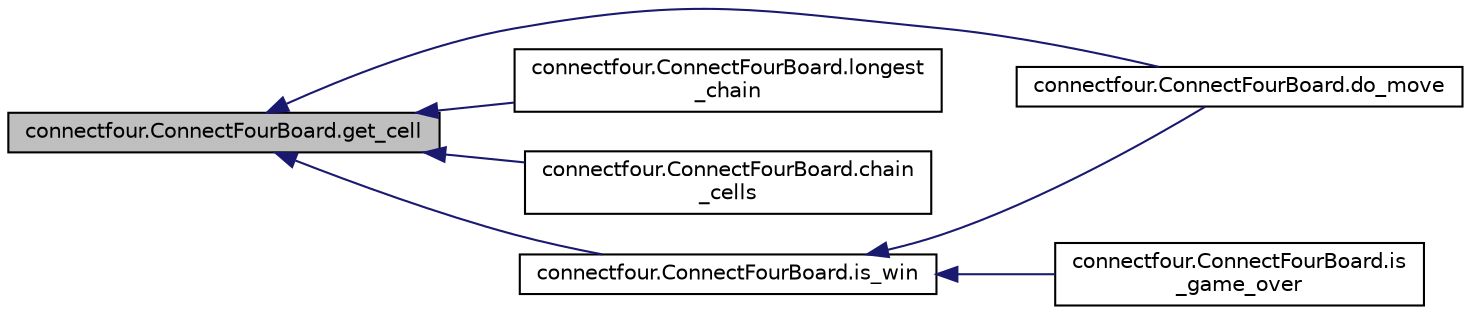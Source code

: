 digraph "connectfour.ConnectFourBoard.get_cell"
{
  edge [fontname="Helvetica",fontsize="10",labelfontname="Helvetica",labelfontsize="10"];
  node [fontname="Helvetica",fontsize="10",shape=record];
  rankdir="LR";
  Node1 [label="connectfour.ConnectFourBoard.get_cell",height=0.2,width=0.4,color="black", fillcolor="grey75", style="filled", fontcolor="black"];
  Node1 -> Node2 [dir="back",color="midnightblue",fontsize="10",style="solid",fontname="Helvetica"];
  Node2 [label="connectfour.ConnectFourBoard.do_move",height=0.2,width=0.4,color="black", fillcolor="white", style="filled",URL="$classconnectfour_1_1_connect_four_board.html#af8352dbf6f205a0ddfb6c642a166b43e"];
  Node1 -> Node3 [dir="back",color="midnightblue",fontsize="10",style="solid",fontname="Helvetica"];
  Node3 [label="connectfour.ConnectFourBoard.longest\l_chain",height=0.2,width=0.4,color="black", fillcolor="white", style="filled",URL="$classconnectfour_1_1_connect_four_board.html#aae7f90bbc3ec64b4f8b6edb60584eaf9"];
  Node1 -> Node4 [dir="back",color="midnightblue",fontsize="10",style="solid",fontname="Helvetica"];
  Node4 [label="connectfour.ConnectFourBoard.chain\l_cells",height=0.2,width=0.4,color="black", fillcolor="white", style="filled",URL="$classconnectfour_1_1_connect_four_board.html#a7a56b29249ef3d6270da98bf0676e046"];
  Node1 -> Node5 [dir="back",color="midnightblue",fontsize="10",style="solid",fontname="Helvetica"];
  Node5 [label="connectfour.ConnectFourBoard.is_win",height=0.2,width=0.4,color="black", fillcolor="white", style="filled",URL="$classconnectfour_1_1_connect_four_board.html#a69769c7825f546e9e9fe5af60ef6ebac"];
  Node5 -> Node2 [dir="back",color="midnightblue",fontsize="10",style="solid",fontname="Helvetica"];
  Node5 -> Node6 [dir="back",color="midnightblue",fontsize="10",style="solid",fontname="Helvetica"];
  Node6 [label="connectfour.ConnectFourBoard.is\l_game_over",height=0.2,width=0.4,color="black", fillcolor="white", style="filled",URL="$classconnectfour_1_1_connect_four_board.html#a3dccbfa0b2b9e1cb64306964edf46776"];
}
